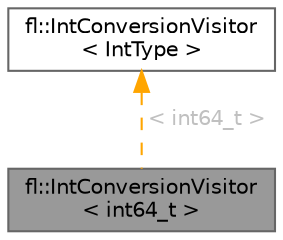 digraph "fl::IntConversionVisitor&lt; int64_t &gt;"
{
 // INTERACTIVE_SVG=YES
 // LATEX_PDF_SIZE
  bgcolor="transparent";
  edge [fontname=Helvetica,fontsize=10,labelfontname=Helvetica,labelfontsize=10];
  node [fontname=Helvetica,fontsize=10,shape=box,height=0.2,width=0.4];
  Node1 [id="Node000001",label="fl::IntConversionVisitor\l\< int64_t \>",height=0.2,width=0.4,color="gray40", fillcolor="grey60", style="filled", fontcolor="black",tooltip=" "];
  Node2 -> Node1 [id="edge1_Node000001_Node000002",dir="back",color="orange",style="dashed",tooltip=" ",label=" \< int64_t \>",fontcolor="grey" ];
  Node2 [id="Node000002",label="fl::IntConversionVisitor\l\< IntType \>",height=0.2,width=0.4,color="gray40", fillcolor="white", style="filled",URL="$d7/dda/structfl_1_1_int_conversion_visitor.html",tooltip=" "];
}

